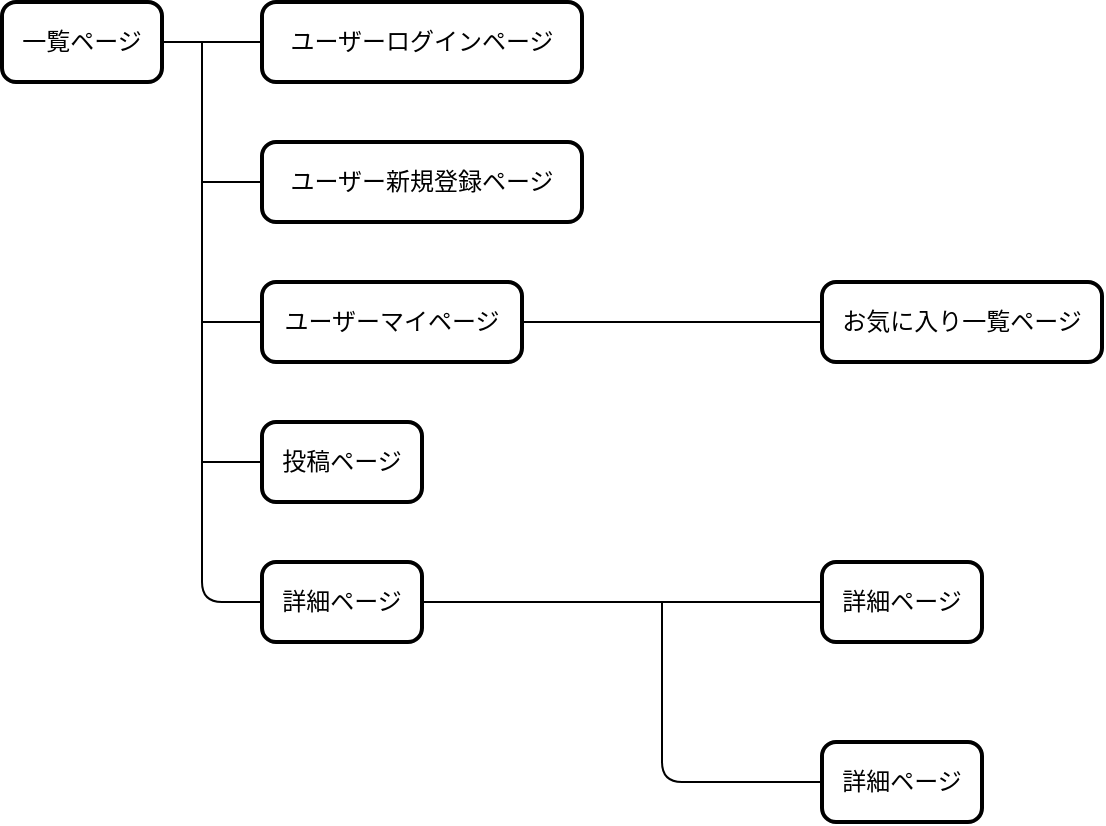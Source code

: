 <mxfile version="20.8.0" type="github"><diagram id="C5RBs43oDa-KdzZeNtuy" name="Page-1"><mxGraphModel dx="1434" dy="658" grid="1" gridSize="10" guides="1" tooltips="1" connect="1" arrows="1" fold="1" page="1" pageScale="1" pageWidth="827" pageHeight="1169" math="0" shadow="0"><root><mxCell id="WIyWlLk6GJQsqaUBKTNV-0"/><mxCell id="WIyWlLk6GJQsqaUBKTNV-1" parent="WIyWlLk6GJQsqaUBKTNV-0"/><mxCell id="OKghsHTztgi4WSSZavh7-1" value="一覧ページ" style="rounded=1;whiteSpace=wrap;html=1;absoluteArcSize=1;arcSize=14;strokeWidth=2;" vertex="1" parent="WIyWlLk6GJQsqaUBKTNV-1"><mxGeometry x="70" y="120" width="80" height="40" as="geometry"/></mxCell><mxCell id="OKghsHTztgi4WSSZavh7-3" value="投稿ページ" style="rounded=1;whiteSpace=wrap;html=1;absoluteArcSize=1;arcSize=14;strokeWidth=2;" vertex="1" parent="WIyWlLk6GJQsqaUBKTNV-1"><mxGeometry x="200" y="330" width="80" height="40" as="geometry"/></mxCell><mxCell id="OKghsHTztgi4WSSZavh7-11" style="rounded=0;orthogonalLoop=1;jettySize=auto;html=1;exitX=1;exitY=0.5;exitDx=0;exitDy=0;shape=link;strokeColor=none;" edge="1" parent="WIyWlLk6GJQsqaUBKTNV-1" source="OKghsHTztgi4WSSZavh7-4" target="OKghsHTztgi4WSSZavh7-8"><mxGeometry relative="1" as="geometry"/></mxCell><mxCell id="OKghsHTztgi4WSSZavh7-4" value="ユーザーマイページ" style="rounded=1;whiteSpace=wrap;html=1;absoluteArcSize=1;arcSize=14;strokeWidth=2;" vertex="1" parent="WIyWlLk6GJQsqaUBKTNV-1"><mxGeometry x="200" y="260" width="130" height="40" as="geometry"/></mxCell><mxCell id="OKghsHTztgi4WSSZavh7-5" value="ユーザー新規登録ページ" style="rounded=1;whiteSpace=wrap;html=1;absoluteArcSize=1;arcSize=14;strokeWidth=2;" vertex="1" parent="WIyWlLk6GJQsqaUBKTNV-1"><mxGeometry x="200" y="190" width="160" height="40" as="geometry"/></mxCell><mxCell id="OKghsHTztgi4WSSZavh7-16" style="edgeStyle=none;shape=link;rounded=0;orthogonalLoop=1;jettySize=auto;html=1;" edge="1" parent="WIyWlLk6GJQsqaUBKTNV-1" source="OKghsHTztgi4WSSZavh7-6"><mxGeometry relative="1" as="geometry"><mxPoint x="210" y="140" as="targetPoint"/></mxGeometry></mxCell><mxCell id="OKghsHTztgi4WSSZavh7-6" value="ユーザーログインページ" style="rounded=1;whiteSpace=wrap;html=1;absoluteArcSize=1;arcSize=14;strokeWidth=2;" vertex="1" parent="WIyWlLk6GJQsqaUBKTNV-1"><mxGeometry x="200" y="120" width="160" height="40" as="geometry"/></mxCell><mxCell id="OKghsHTztgi4WSSZavh7-7" value="詳細ページ" style="rounded=1;whiteSpace=wrap;html=1;absoluteArcSize=1;arcSize=14;strokeWidth=2;" vertex="1" parent="WIyWlLk6GJQsqaUBKTNV-1"><mxGeometry x="200" y="400" width="80" height="40" as="geometry"/></mxCell><mxCell id="OKghsHTztgi4WSSZavh7-8" value="お気に入り一覧ページ" style="rounded=1;whiteSpace=wrap;html=1;absoluteArcSize=1;arcSize=14;strokeWidth=2;" vertex="1" parent="WIyWlLk6GJQsqaUBKTNV-1"><mxGeometry x="480" y="260" width="140" height="40" as="geometry"/></mxCell><mxCell id="OKghsHTztgi4WSSZavh7-18" value="" style="endArrow=none;html=1;rounded=1;entryX=0;entryY=0.5;entryDx=0;entryDy=0;" edge="1" parent="WIyWlLk6GJQsqaUBKTNV-1" target="OKghsHTztgi4WSSZavh7-6"><mxGeometry width="50" height="50" relative="1" as="geometry"><mxPoint x="150" y="140" as="sourcePoint"/><mxPoint x="200" y="90" as="targetPoint"/><Array as="points"><mxPoint x="180" y="140"/></Array></mxGeometry></mxCell><mxCell id="OKghsHTztgi4WSSZavh7-19" value="" style="endArrow=none;html=1;rounded=1;exitX=0;exitY=0.5;exitDx=0;exitDy=0;" edge="1" parent="WIyWlLk6GJQsqaUBKTNV-1" source="OKghsHTztgi4WSSZavh7-7"><mxGeometry width="50" height="50" relative="1" as="geometry"><mxPoint x="170" y="420" as="sourcePoint"/><mxPoint x="170" y="140" as="targetPoint"/><Array as="points"><mxPoint x="170" y="420"/><mxPoint x="170" y="370"/></Array></mxGeometry></mxCell><mxCell id="OKghsHTztgi4WSSZavh7-21" value="" style="endArrow=none;html=1;rounded=1;entryX=0;entryY=0.5;entryDx=0;entryDy=0;" edge="1" parent="WIyWlLk6GJQsqaUBKTNV-1" target="OKghsHTztgi4WSSZavh7-5"><mxGeometry width="50" height="50" relative="1" as="geometry"><mxPoint x="170" y="210" as="sourcePoint"/><mxPoint x="220" y="170" as="targetPoint"/></mxGeometry></mxCell><mxCell id="OKghsHTztgi4WSSZavh7-22" value="" style="endArrow=none;html=1;rounded=1;entryX=0;entryY=0.5;entryDx=0;entryDy=0;" edge="1" parent="WIyWlLk6GJQsqaUBKTNV-1" target="OKghsHTztgi4WSSZavh7-4"><mxGeometry width="50" height="50" relative="1" as="geometry"><mxPoint x="170" y="280" as="sourcePoint"/><mxPoint x="210" y="220" as="targetPoint"/></mxGeometry></mxCell><mxCell id="OKghsHTztgi4WSSZavh7-24" value="" style="endArrow=none;html=1;rounded=1;entryX=0;entryY=0.5;entryDx=0;entryDy=0;" edge="1" parent="WIyWlLk6GJQsqaUBKTNV-1" target="OKghsHTztgi4WSSZavh7-3"><mxGeometry width="50" height="50" relative="1" as="geometry"><mxPoint x="170" y="350" as="sourcePoint"/><mxPoint x="190" y="290" as="targetPoint"/><Array as="points"/></mxGeometry></mxCell><mxCell id="OKghsHTztgi4WSSZavh7-25" value="" style="endArrow=none;html=1;rounded=1;entryX=0;entryY=0.5;entryDx=0;entryDy=0;exitX=1;exitY=0.5;exitDx=0;exitDy=0;" edge="1" parent="WIyWlLk6GJQsqaUBKTNV-1" source="OKghsHTztgi4WSSZavh7-4" target="OKghsHTztgi4WSSZavh7-8"><mxGeometry width="50" height="50" relative="1" as="geometry"><mxPoint x="390" y="340" as="sourcePoint"/><mxPoint x="440" y="290" as="targetPoint"/></mxGeometry></mxCell><mxCell id="OKghsHTztgi4WSSZavh7-26" value="詳細ページ" style="rounded=1;whiteSpace=wrap;html=1;absoluteArcSize=1;arcSize=14;strokeWidth=2;" vertex="1" parent="WIyWlLk6GJQsqaUBKTNV-1"><mxGeometry x="480" y="400" width="80" height="40" as="geometry"/></mxCell><mxCell id="OKghsHTztgi4WSSZavh7-27" value="詳細ページ" style="rounded=1;whiteSpace=wrap;html=1;absoluteArcSize=1;arcSize=14;strokeWidth=2;" vertex="1" parent="WIyWlLk6GJQsqaUBKTNV-1"><mxGeometry x="480" y="490" width="80" height="40" as="geometry"/></mxCell><mxCell id="OKghsHTztgi4WSSZavh7-30" value="" style="endArrow=none;html=1;rounded=1;exitX=1;exitY=0.5;exitDx=0;exitDy=0;entryX=0;entryY=0.5;entryDx=0;entryDy=0;" edge="1" parent="WIyWlLk6GJQsqaUBKTNV-1" source="OKghsHTztgi4WSSZavh7-7" target="OKghsHTztgi4WSSZavh7-26"><mxGeometry width="50" height="50" relative="1" as="geometry"><mxPoint x="390" y="340" as="sourcePoint"/><mxPoint x="440" y="290" as="targetPoint"/></mxGeometry></mxCell><mxCell id="OKghsHTztgi4WSSZavh7-32" value="" style="endArrow=none;html=1;rounded=1;entryX=0;entryY=0.5;entryDx=0;entryDy=0;" edge="1" parent="WIyWlLk6GJQsqaUBKTNV-1" target="OKghsHTztgi4WSSZavh7-27"><mxGeometry width="50" height="50" relative="1" as="geometry"><mxPoint x="400" y="420" as="sourcePoint"/><mxPoint x="440" y="290" as="targetPoint"/><Array as="points"><mxPoint x="400" y="510"/></Array></mxGeometry></mxCell></root></mxGraphModel></diagram></mxfile>